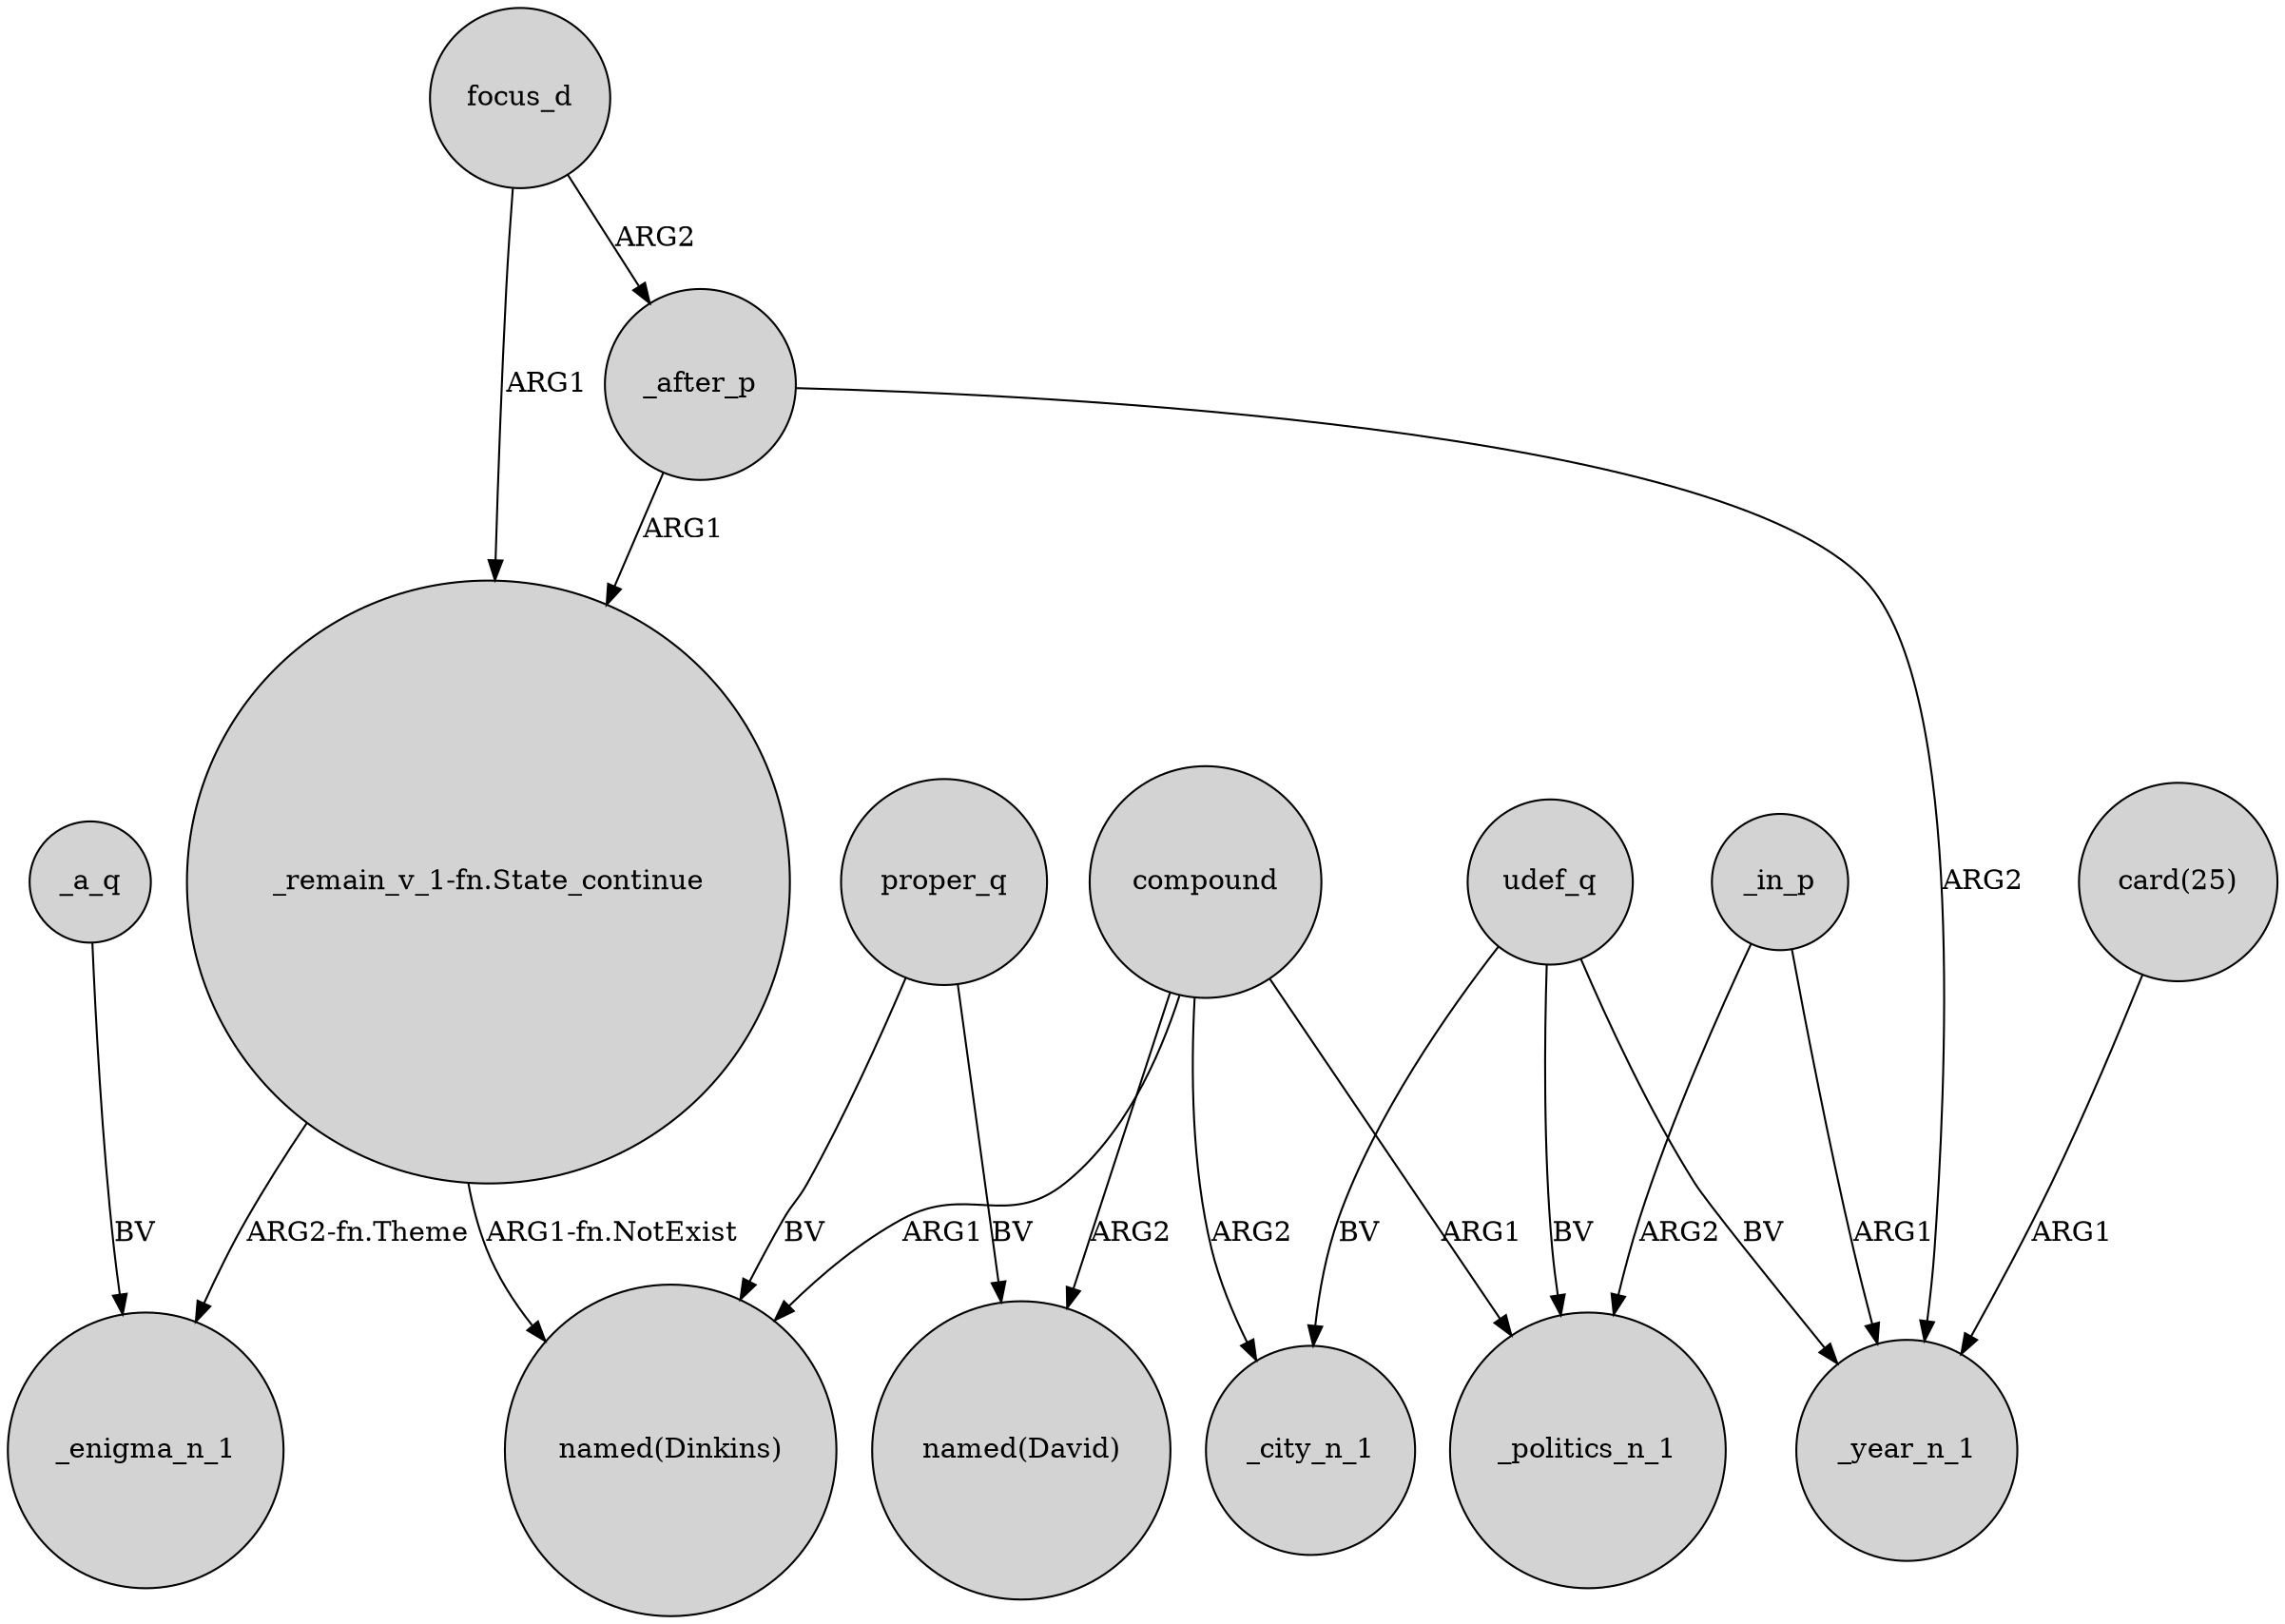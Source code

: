 digraph {
	node [shape=circle style=filled]
	"_remain_v_1-fn.State_continue" -> "named(Dinkins)" [label="ARG1-fn.NotExist"]
	focus_d -> _after_p [label=ARG2]
	_in_p -> _year_n_1 [label=ARG1]
	compound -> _politics_n_1 [label=ARG1]
	compound -> _city_n_1 [label=ARG2]
	udef_q -> _politics_n_1 [label=BV]
	udef_q -> _city_n_1 [label=BV]
	compound -> "named(Dinkins)" [label=ARG1]
	_after_p -> _year_n_1 [label=ARG2]
	focus_d -> "_remain_v_1-fn.State_continue" [label=ARG1]
	"_remain_v_1-fn.State_continue" -> _enigma_n_1 [label="ARG2-fn.Theme"]
	compound -> "named(David)" [label=ARG2]
	_in_p -> _politics_n_1 [label=ARG2]
	"card(25)" -> _year_n_1 [label=ARG1]
	udef_q -> _year_n_1 [label=BV]
	proper_q -> "named(David)" [label=BV]
	_after_p -> "_remain_v_1-fn.State_continue" [label=ARG1]
	proper_q -> "named(Dinkins)" [label=BV]
	_a_q -> _enigma_n_1 [label=BV]
}
